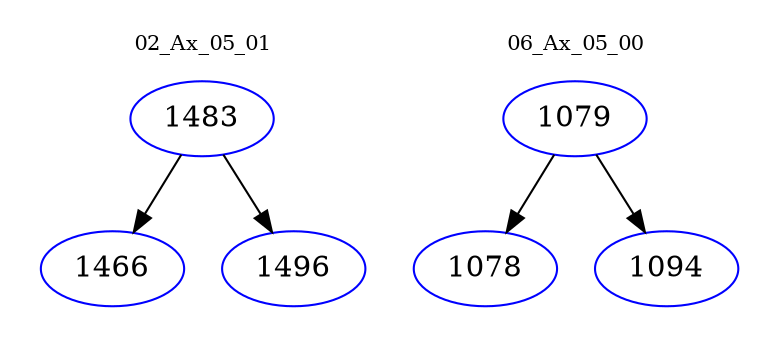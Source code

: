 digraph{
subgraph cluster_0 {
color = white
label = "02_Ax_05_01";
fontsize=10;
T0_1483 [label="1483", color="blue"]
T0_1483 -> T0_1466 [color="black"]
T0_1466 [label="1466", color="blue"]
T0_1483 -> T0_1496 [color="black"]
T0_1496 [label="1496", color="blue"]
}
subgraph cluster_1 {
color = white
label = "06_Ax_05_00";
fontsize=10;
T1_1079 [label="1079", color="blue"]
T1_1079 -> T1_1078 [color="black"]
T1_1078 [label="1078", color="blue"]
T1_1079 -> T1_1094 [color="black"]
T1_1094 [label="1094", color="blue"]
}
}
